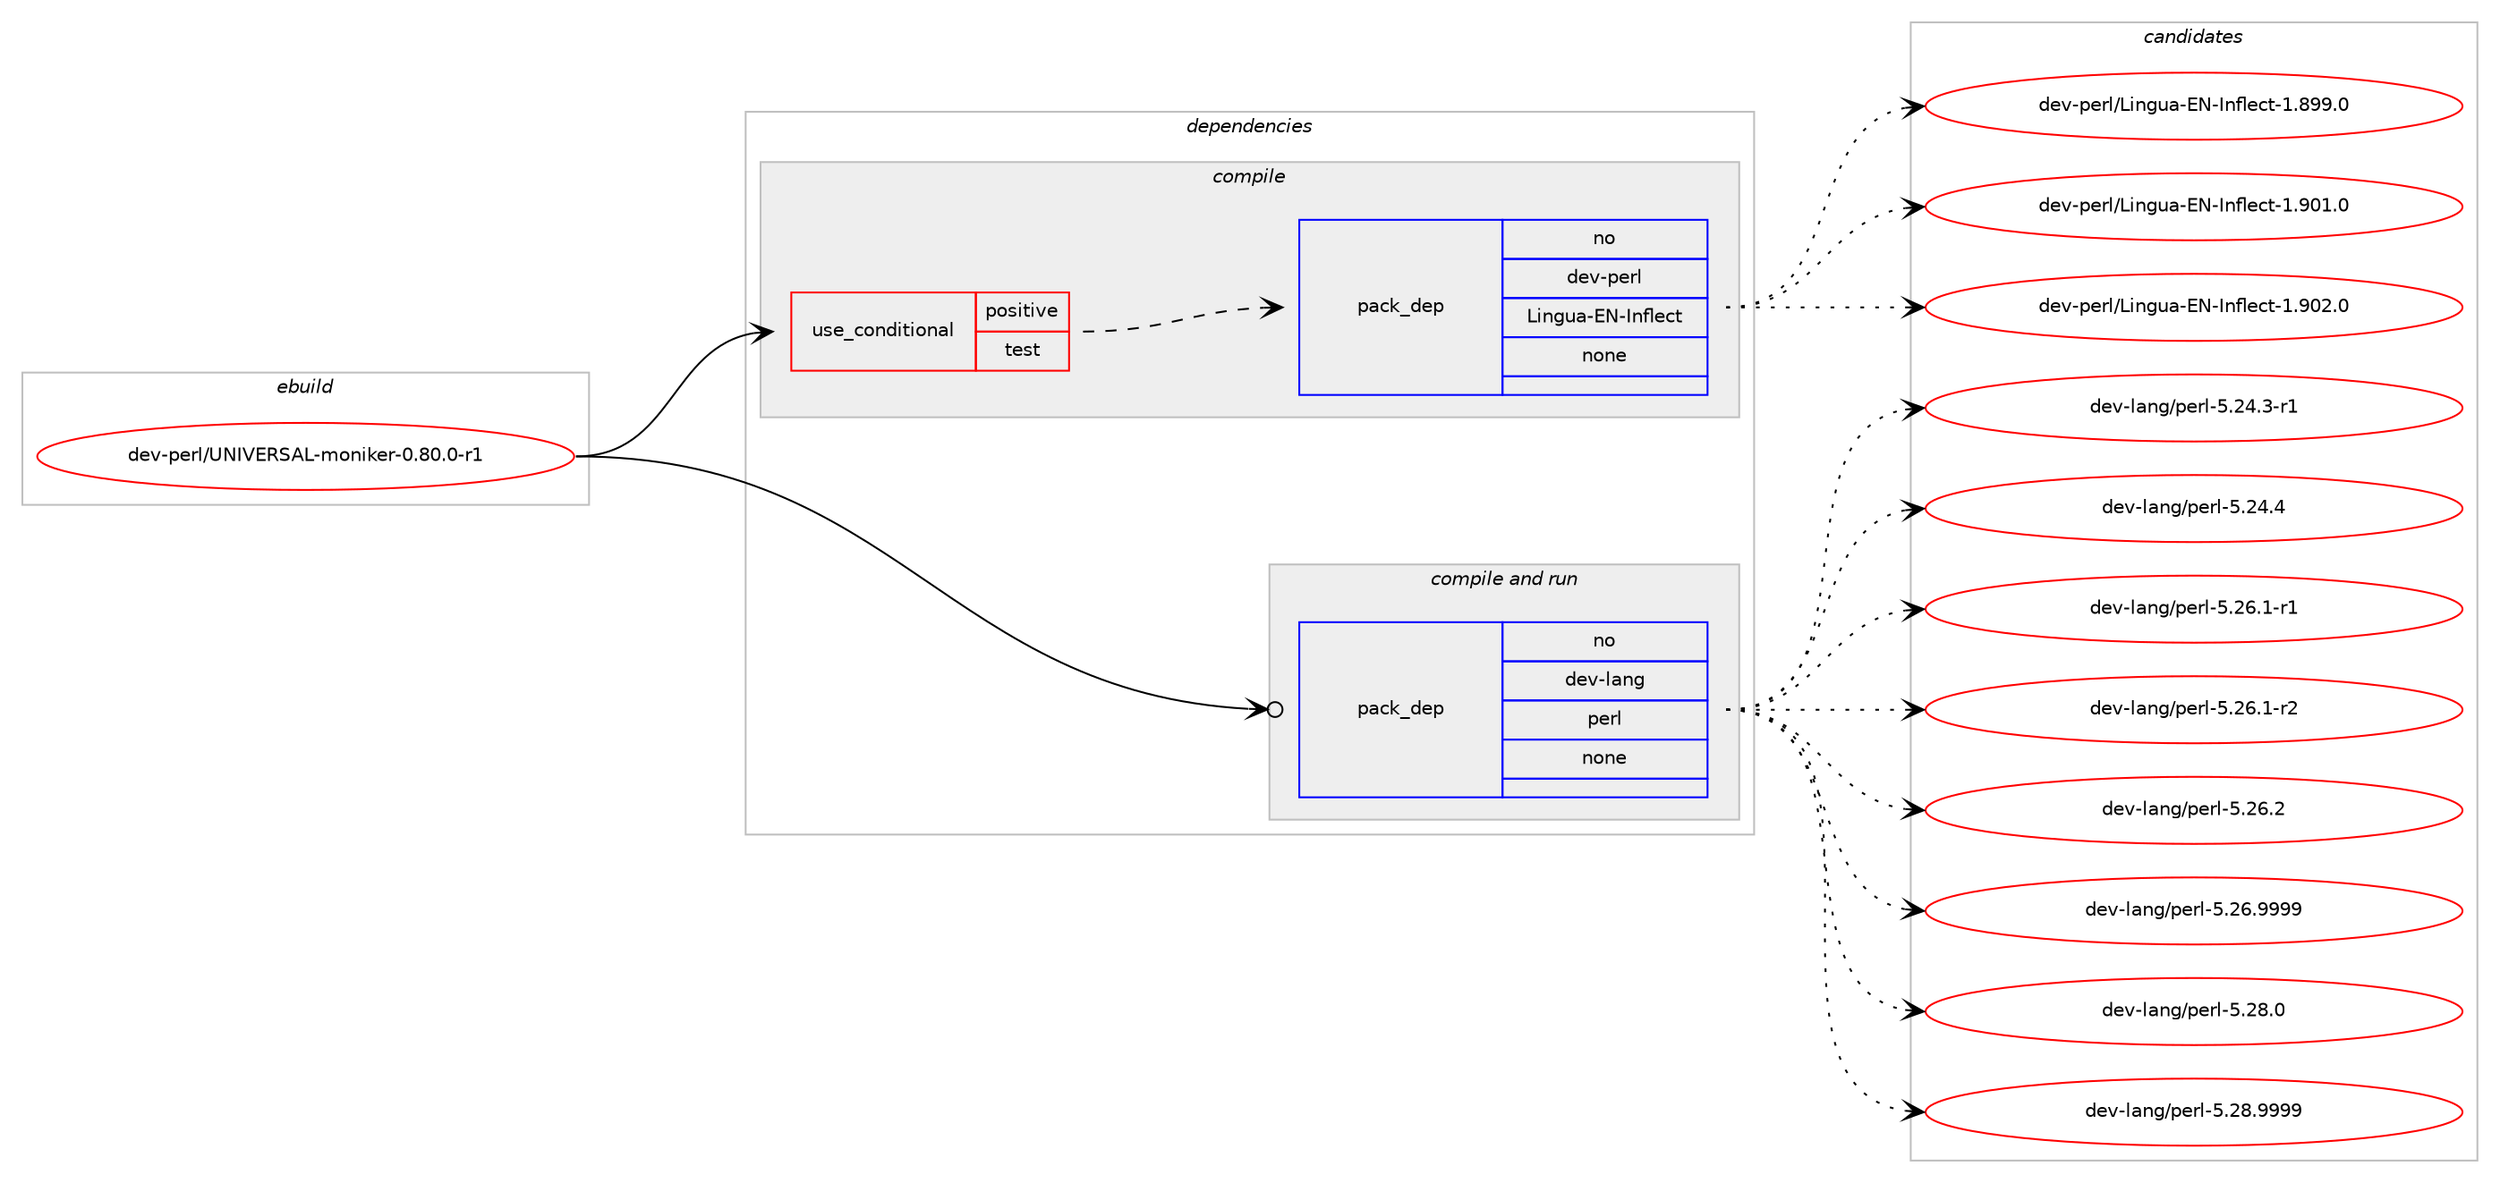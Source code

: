 digraph prolog {

# *************
# Graph options
# *************

newrank=true;
concentrate=true;
compound=true;
graph [rankdir=LR,fontname=Helvetica,fontsize=10,ranksep=1.5];#, ranksep=2.5, nodesep=0.2];
edge  [arrowhead=vee];
node  [fontname=Helvetica,fontsize=10];

# **********
# The ebuild
# **********

subgraph cluster_leftcol {
color=gray;
rank=same;
label=<<i>ebuild</i>>;
id [label="dev-perl/UNIVERSAL-moniker-0.80.0-r1", color=red, width=4, href="../dev-perl/UNIVERSAL-moniker-0.80.0-r1.svg"];
}

# ****************
# The dependencies
# ****************

subgraph cluster_midcol {
color=gray;
label=<<i>dependencies</i>>;
subgraph cluster_compile {
fillcolor="#eeeeee";
style=filled;
label=<<i>compile</i>>;
subgraph cond369055 {
dependency1390582 [label=<<TABLE BORDER="0" CELLBORDER="1" CELLSPACING="0" CELLPADDING="4"><TR><TD ROWSPAN="3" CELLPADDING="10">use_conditional</TD></TR><TR><TD>positive</TD></TR><TR><TD>test</TD></TR></TABLE>>, shape=none, color=red];
subgraph pack998461 {
dependency1390583 [label=<<TABLE BORDER="0" CELLBORDER="1" CELLSPACING="0" CELLPADDING="4" WIDTH="220"><TR><TD ROWSPAN="6" CELLPADDING="30">pack_dep</TD></TR><TR><TD WIDTH="110">no</TD></TR><TR><TD>dev-perl</TD></TR><TR><TD>Lingua-EN-Inflect</TD></TR><TR><TD>none</TD></TR><TR><TD></TD></TR></TABLE>>, shape=none, color=blue];
}
dependency1390582:e -> dependency1390583:w [weight=20,style="dashed",arrowhead="vee"];
}
id:e -> dependency1390582:w [weight=20,style="solid",arrowhead="vee"];
}
subgraph cluster_compileandrun {
fillcolor="#eeeeee";
style=filled;
label=<<i>compile and run</i>>;
subgraph pack998462 {
dependency1390584 [label=<<TABLE BORDER="0" CELLBORDER="1" CELLSPACING="0" CELLPADDING="4" WIDTH="220"><TR><TD ROWSPAN="6" CELLPADDING="30">pack_dep</TD></TR><TR><TD WIDTH="110">no</TD></TR><TR><TD>dev-lang</TD></TR><TR><TD>perl</TD></TR><TR><TD>none</TD></TR><TR><TD></TD></TR></TABLE>>, shape=none, color=blue];
}
id:e -> dependency1390584:w [weight=20,style="solid",arrowhead="odotvee"];
}
subgraph cluster_run {
fillcolor="#eeeeee";
style=filled;
label=<<i>run</i>>;
}
}

# **************
# The candidates
# **************

subgraph cluster_choices {
rank=same;
color=gray;
label=<<i>candidates</i>>;

subgraph choice998461 {
color=black;
nodesep=1;
choice100101118451121011141084776105110103117974569784573110102108101991164549465657574648 [label="dev-perl/Lingua-EN-Inflect-1.899.0", color=red, width=4,href="../dev-perl/Lingua-EN-Inflect-1.899.0.svg"];
choice100101118451121011141084776105110103117974569784573110102108101991164549465748494648 [label="dev-perl/Lingua-EN-Inflect-1.901.0", color=red, width=4,href="../dev-perl/Lingua-EN-Inflect-1.901.0.svg"];
choice100101118451121011141084776105110103117974569784573110102108101991164549465748504648 [label="dev-perl/Lingua-EN-Inflect-1.902.0", color=red, width=4,href="../dev-perl/Lingua-EN-Inflect-1.902.0.svg"];
dependency1390583:e -> choice100101118451121011141084776105110103117974569784573110102108101991164549465657574648:w [style=dotted,weight="100"];
dependency1390583:e -> choice100101118451121011141084776105110103117974569784573110102108101991164549465748494648:w [style=dotted,weight="100"];
dependency1390583:e -> choice100101118451121011141084776105110103117974569784573110102108101991164549465748504648:w [style=dotted,weight="100"];
}
subgraph choice998462 {
color=black;
nodesep=1;
choice100101118451089711010347112101114108455346505246514511449 [label="dev-lang/perl-5.24.3-r1", color=red, width=4,href="../dev-lang/perl-5.24.3-r1.svg"];
choice10010111845108971101034711210111410845534650524652 [label="dev-lang/perl-5.24.4", color=red, width=4,href="../dev-lang/perl-5.24.4.svg"];
choice100101118451089711010347112101114108455346505446494511449 [label="dev-lang/perl-5.26.1-r1", color=red, width=4,href="../dev-lang/perl-5.26.1-r1.svg"];
choice100101118451089711010347112101114108455346505446494511450 [label="dev-lang/perl-5.26.1-r2", color=red, width=4,href="../dev-lang/perl-5.26.1-r2.svg"];
choice10010111845108971101034711210111410845534650544650 [label="dev-lang/perl-5.26.2", color=red, width=4,href="../dev-lang/perl-5.26.2.svg"];
choice10010111845108971101034711210111410845534650544657575757 [label="dev-lang/perl-5.26.9999", color=red, width=4,href="../dev-lang/perl-5.26.9999.svg"];
choice10010111845108971101034711210111410845534650564648 [label="dev-lang/perl-5.28.0", color=red, width=4,href="../dev-lang/perl-5.28.0.svg"];
choice10010111845108971101034711210111410845534650564657575757 [label="dev-lang/perl-5.28.9999", color=red, width=4,href="../dev-lang/perl-5.28.9999.svg"];
dependency1390584:e -> choice100101118451089711010347112101114108455346505246514511449:w [style=dotted,weight="100"];
dependency1390584:e -> choice10010111845108971101034711210111410845534650524652:w [style=dotted,weight="100"];
dependency1390584:e -> choice100101118451089711010347112101114108455346505446494511449:w [style=dotted,weight="100"];
dependency1390584:e -> choice100101118451089711010347112101114108455346505446494511450:w [style=dotted,weight="100"];
dependency1390584:e -> choice10010111845108971101034711210111410845534650544650:w [style=dotted,weight="100"];
dependency1390584:e -> choice10010111845108971101034711210111410845534650544657575757:w [style=dotted,weight="100"];
dependency1390584:e -> choice10010111845108971101034711210111410845534650564648:w [style=dotted,weight="100"];
dependency1390584:e -> choice10010111845108971101034711210111410845534650564657575757:w [style=dotted,weight="100"];
}
}

}
